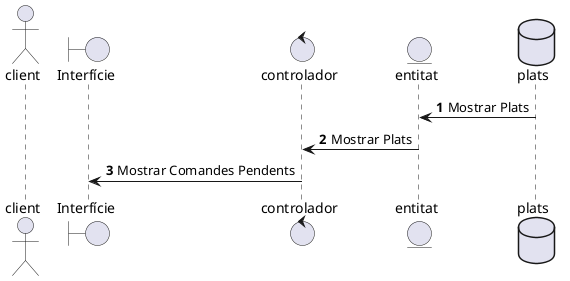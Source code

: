 @startuml
'https://plantuml.com/sequence-diagram

autonumber

actor client as cli
boundary "Interfície" as In
control controlador as con
entity entitat as en
database plats as pl
pl -> en: Mostrar Plats
en -> con: Mostrar Plats
con -> In: Mostrar Comandes Pendents

@enduml

@startuml
actor Cuiner as cui
boundary "Interfície" as In
database Comandes as com
cui -> In: Veure Comandes Pendents
In -> com: Veure comandes pendents
com -> In: Mostrar Comandes Pendents
@enduml